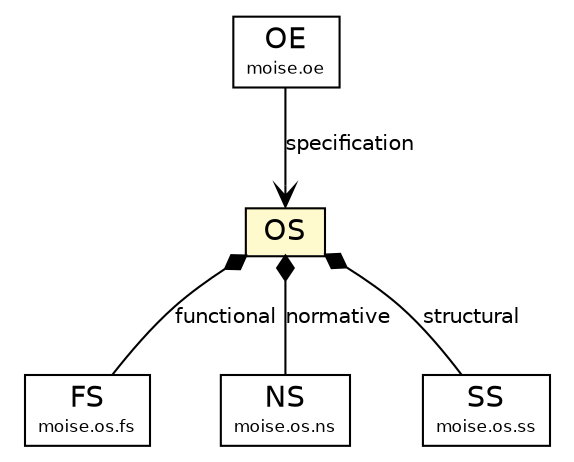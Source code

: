 #!/usr/local/bin/dot
#
# Class diagram 
# Generated by UMLGraph version R5_6_6-1-g9240c4 (http://www.umlgraph.org/)
#

digraph G {
	edge [fontname="Helvetica",fontsize=10,labelfontname="Helvetica",labelfontsize=10];
	node [fontname="Helvetica",fontsize=10,shape=plaintext];
	nodesep=0.25;
	ranksep=0.5;
	// moise.oe.OE
	c8551 [label=<<table title="moise.oe.OE" border="0" cellborder="1" cellspacing="0" cellpadding="2" port="p" href="../oe/OE.html">
		<tr><td><table border="0" cellspacing="0" cellpadding="1">
<tr><td align="center" balign="center"> OE </td></tr>
<tr><td align="center" balign="center"><font point-size="8.0"> moise.oe </font></td></tr>
		</table></td></tr>
		</table>>, URL="../oe/OE.html", fontname="Helvetica", fontcolor="black", fontsize=14.0];
	// moise.os.OS
	c8556 [label=<<table title="moise.os.OS" border="0" cellborder="1" cellspacing="0" cellpadding="2" port="p" bgcolor="lemonChiffon" href="./OS.html">
		<tr><td><table border="0" cellspacing="0" cellpadding="1">
<tr><td align="center" balign="center"> OS </td></tr>
		</table></td></tr>
		</table>>, URL="./OS.html", fontname="Helvetica", fontcolor="black", fontsize=14.0];
	// moise.os.fs.FS
	c8565 [label=<<table title="moise.os.fs.FS" border="0" cellborder="1" cellspacing="0" cellpadding="2" port="p" href="./fs/FS.html">
		<tr><td><table border="0" cellspacing="0" cellpadding="1">
<tr><td align="center" balign="center"> FS </td></tr>
<tr><td align="center" balign="center"><font point-size="8.0"> moise.os.fs </font></td></tr>
		</table></td></tr>
		</table>>, URL="./fs/FS.html", fontname="Helvetica", fontcolor="black", fontsize=14.0];
	// moise.os.ns.NS
	c8568 [label=<<table title="moise.os.ns.NS" border="0" cellborder="1" cellspacing="0" cellpadding="2" port="p" href="./ns/NS.html">
		<tr><td><table border="0" cellspacing="0" cellpadding="1">
<tr><td align="center" balign="center"> NS </td></tr>
<tr><td align="center" balign="center"><font point-size="8.0"> moise.os.ns </font></td></tr>
		</table></td></tr>
		</table>>, URL="./ns/NS.html", fontname="Helvetica", fontcolor="black", fontsize=14.0];
	// moise.os.ss.SS
	c8570 [label=<<table title="moise.os.ss.SS" border="0" cellborder="1" cellspacing="0" cellpadding="2" port="p" href="./ss/SS.html">
		<tr><td><table border="0" cellspacing="0" cellpadding="1">
<tr><td align="center" balign="center"> SS </td></tr>
<tr><td align="center" balign="center"><font point-size="8.0"> moise.os.ss </font></td></tr>
		</table></td></tr>
		</table>>, URL="./ss/SS.html", fontname="Helvetica", fontcolor="black", fontsize=14.0];
	// moise.oe.OE NAVASSOC moise.os.OS
	c8551:p -> c8556:p [taillabel="", label="specification", headlabel="", fontname="Helvetica", fontcolor="black", fontsize=10.0, color="black", arrowhead=open];
	// moise.os.OS COMPOSED moise.os.ss.SS
	c8556:p -> c8570:p [taillabel="", label="structural", headlabel="", fontname="Helvetica", fontcolor="black", fontsize=10.0, color="black", arrowhead=none, arrowtail=diamond, dir=both];
	// moise.os.OS COMPOSED moise.os.fs.FS
	c8556:p -> c8565:p [taillabel="", label="functional", headlabel="", fontname="Helvetica", fontcolor="black", fontsize=10.0, color="black", arrowhead=none, arrowtail=diamond, dir=both];
	// moise.os.OS COMPOSED moise.os.ns.NS
	c8556:p -> c8568:p [taillabel="", label="normative", headlabel="", fontname="Helvetica", fontcolor="black", fontsize=10.0, color="black", arrowhead=none, arrowtail=diamond, dir=both];
}

